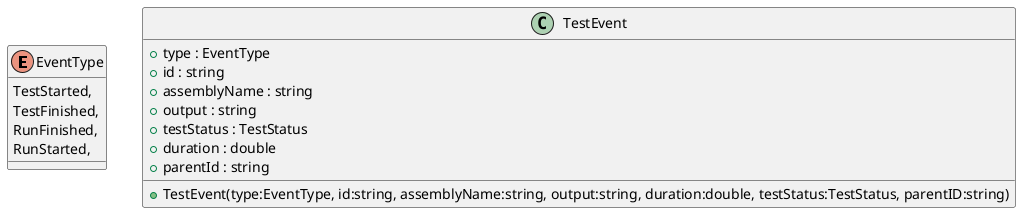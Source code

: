 @startuml
enum EventType {
    TestStarted,
    TestFinished,
    RunFinished,
    RunStarted,
}
class TestEvent {
    + type : EventType
    + id : string
    + assemblyName : string
    + output : string
    + testStatus : TestStatus
    + duration : double
    + parentId : string
    + TestEvent(type:EventType, id:string, assemblyName:string, output:string, duration:double, testStatus:TestStatus, parentID:string)
}
@enduml

